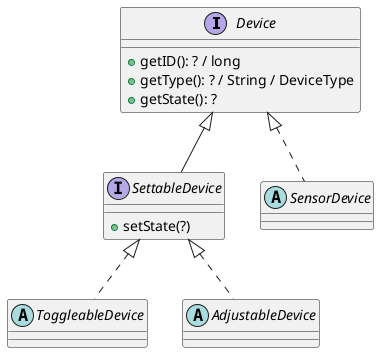@startuml

interface Device {
    + getID(): ? / long
    + getType(): ? / String / DeviceType
    + getState(): ?
}

interface SettableDevice extends Device {
    + setState(?)
}

abstract SensorDevice implements Device {}
abstract ToggleableDevice implements SettableDevice {}
abstract AdjustableDevice implements SettableDevice {}

@enduml
